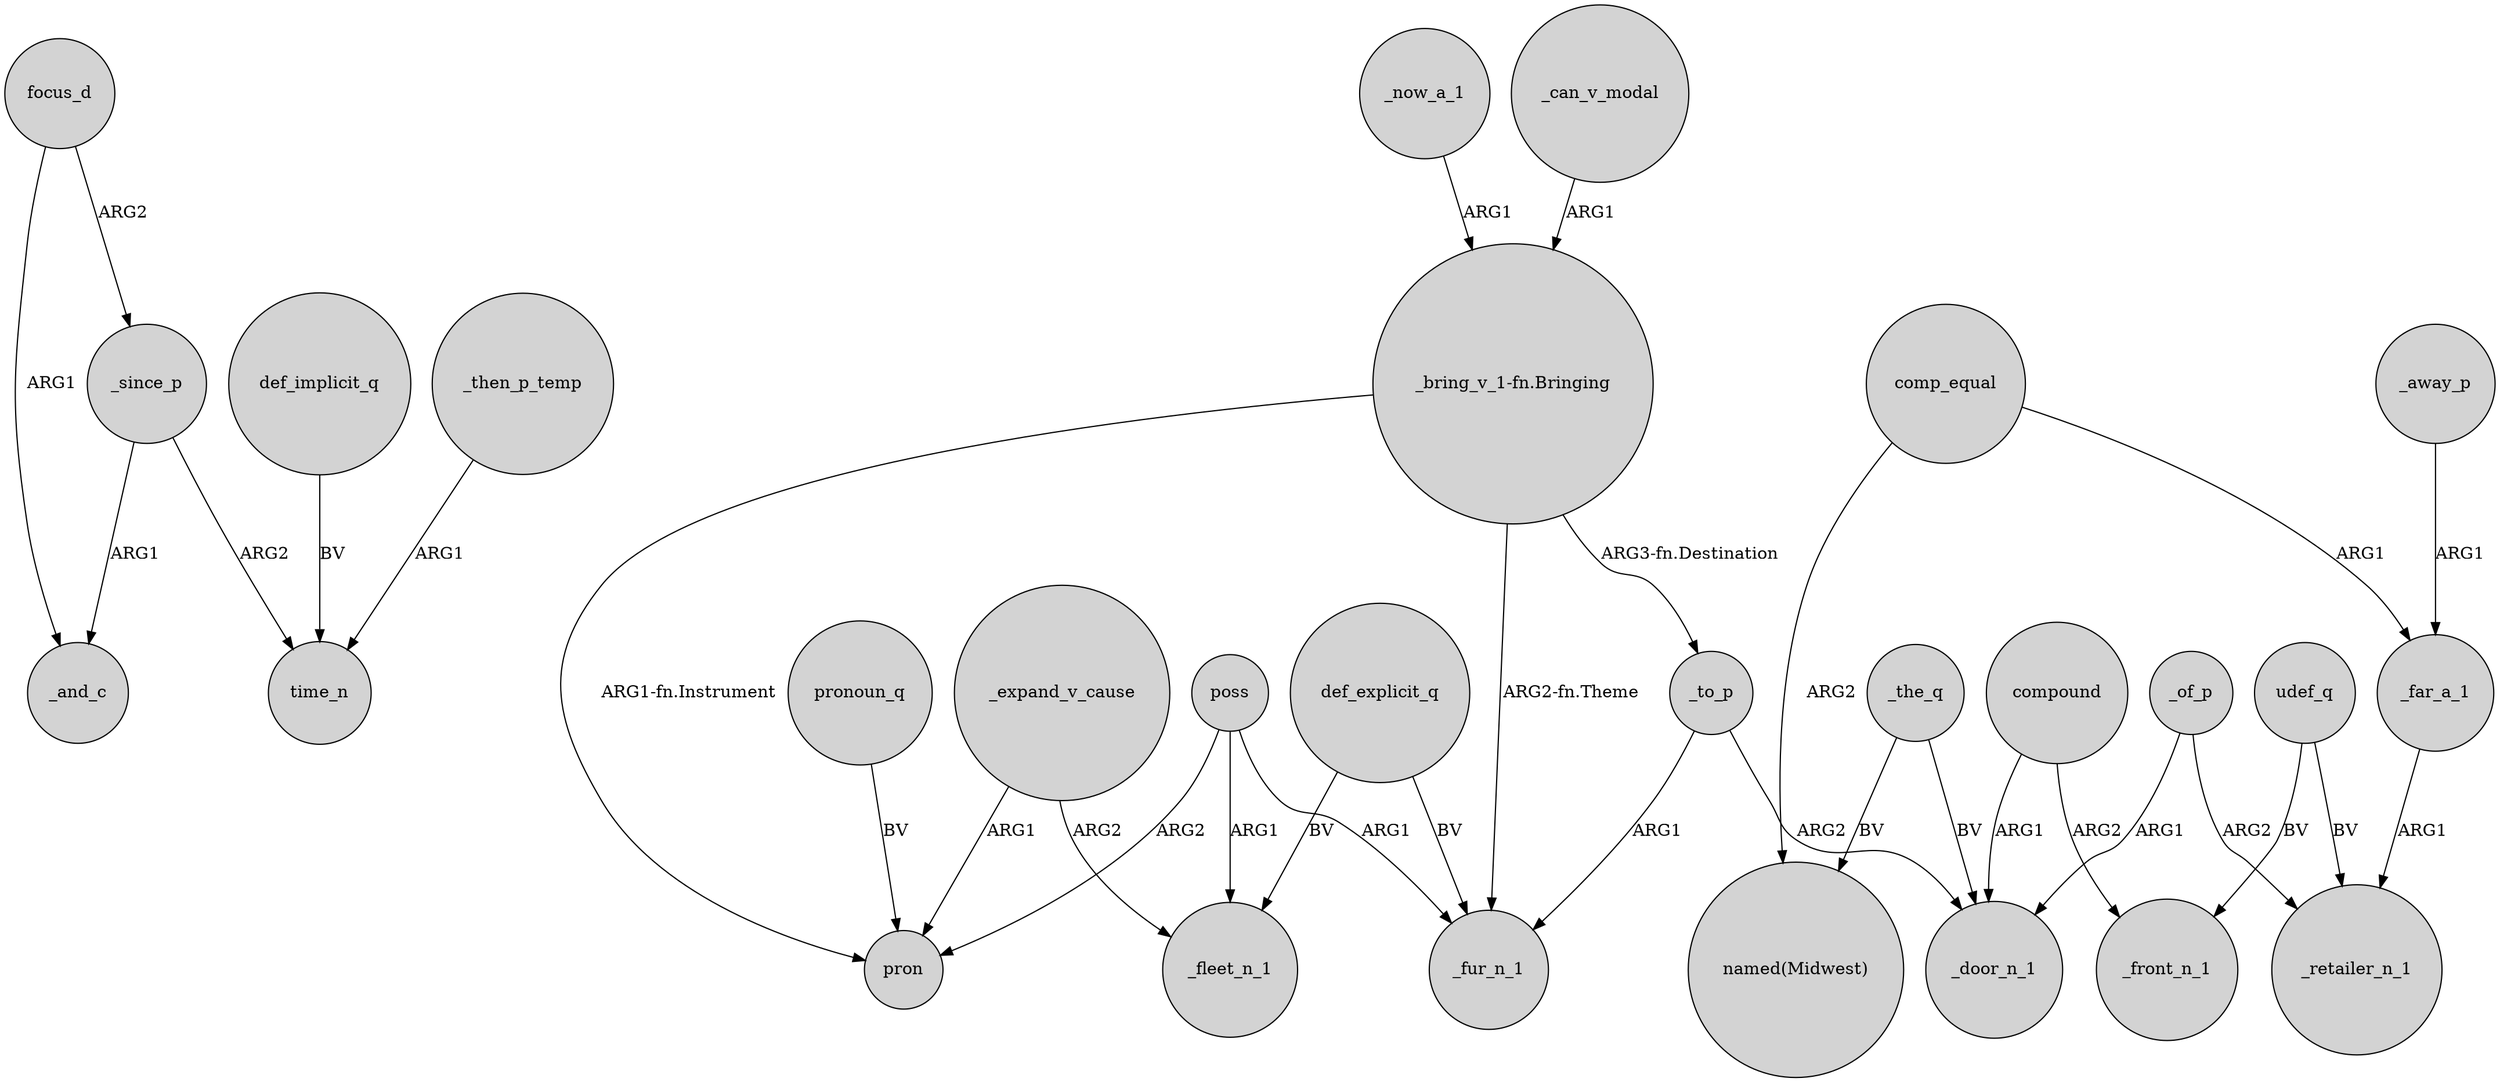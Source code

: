 digraph {
	node [shape=circle style=filled]
	focus_d -> _since_p [label=ARG2]
	_expand_v_cause -> pron [label=ARG1]
	poss -> pron [label=ARG2]
	def_explicit_q -> _fur_n_1 [label=BV]
	_since_p -> _and_c [label=ARG1]
	"_bring_v_1-fn.Bringing" -> _fur_n_1 [label="ARG2-fn.Theme"]
	_now_a_1 -> "_bring_v_1-fn.Bringing" [label=ARG1]
	_to_p -> _fur_n_1 [label=ARG1]
	compound -> _door_n_1 [label=ARG1]
	"_bring_v_1-fn.Bringing" -> _to_p [label="ARG3-fn.Destination"]
	comp_equal -> _far_a_1 [label=ARG1]
	_of_p -> _door_n_1 [label=ARG1]
	_then_p_temp -> time_n [label=ARG1]
	_away_p -> _far_a_1 [label=ARG1]
	_to_p -> _door_n_1 [label=ARG2]
	_can_v_modal -> "_bring_v_1-fn.Bringing" [label=ARG1]
	def_explicit_q -> _fleet_n_1 [label=BV]
	_the_q -> _door_n_1 [label=BV]
	pronoun_q -> pron [label=BV]
	_since_p -> time_n [label=ARG2]
	"_bring_v_1-fn.Bringing" -> pron [label="ARG1-fn.Instrument"]
	poss -> _fur_n_1 [label=ARG1]
	focus_d -> _and_c [label=ARG1]
	compound -> _front_n_1 [label=ARG2]
	_of_p -> _retailer_n_1 [label=ARG2]
	poss -> _fleet_n_1 [label=ARG1]
	udef_q -> _front_n_1 [label=BV]
	udef_q -> _retailer_n_1 [label=BV]
	_the_q -> "named(Midwest)" [label=BV]
	comp_equal -> "named(Midwest)" [label=ARG2]
	_expand_v_cause -> _fleet_n_1 [label=ARG2]
	_far_a_1 -> _retailer_n_1 [label=ARG1]
	def_implicit_q -> time_n [label=BV]
}
